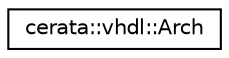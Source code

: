 digraph "Graphical Class Hierarchy"
{
 // LATEX_PDF_SIZE
  edge [fontname="Helvetica",fontsize="10",labelfontname="Helvetica",labelfontsize="10"];
  node [fontname="Helvetica",fontsize="10",shape=record];
  rankdir="LR";
  Node0 [label="cerata::vhdl::Arch",height=0.2,width=0.4,color="black", fillcolor="white", style="filled",URL="$structcerata_1_1vhdl_1_1_arch.html",tooltip="Architecture generators."];
}
